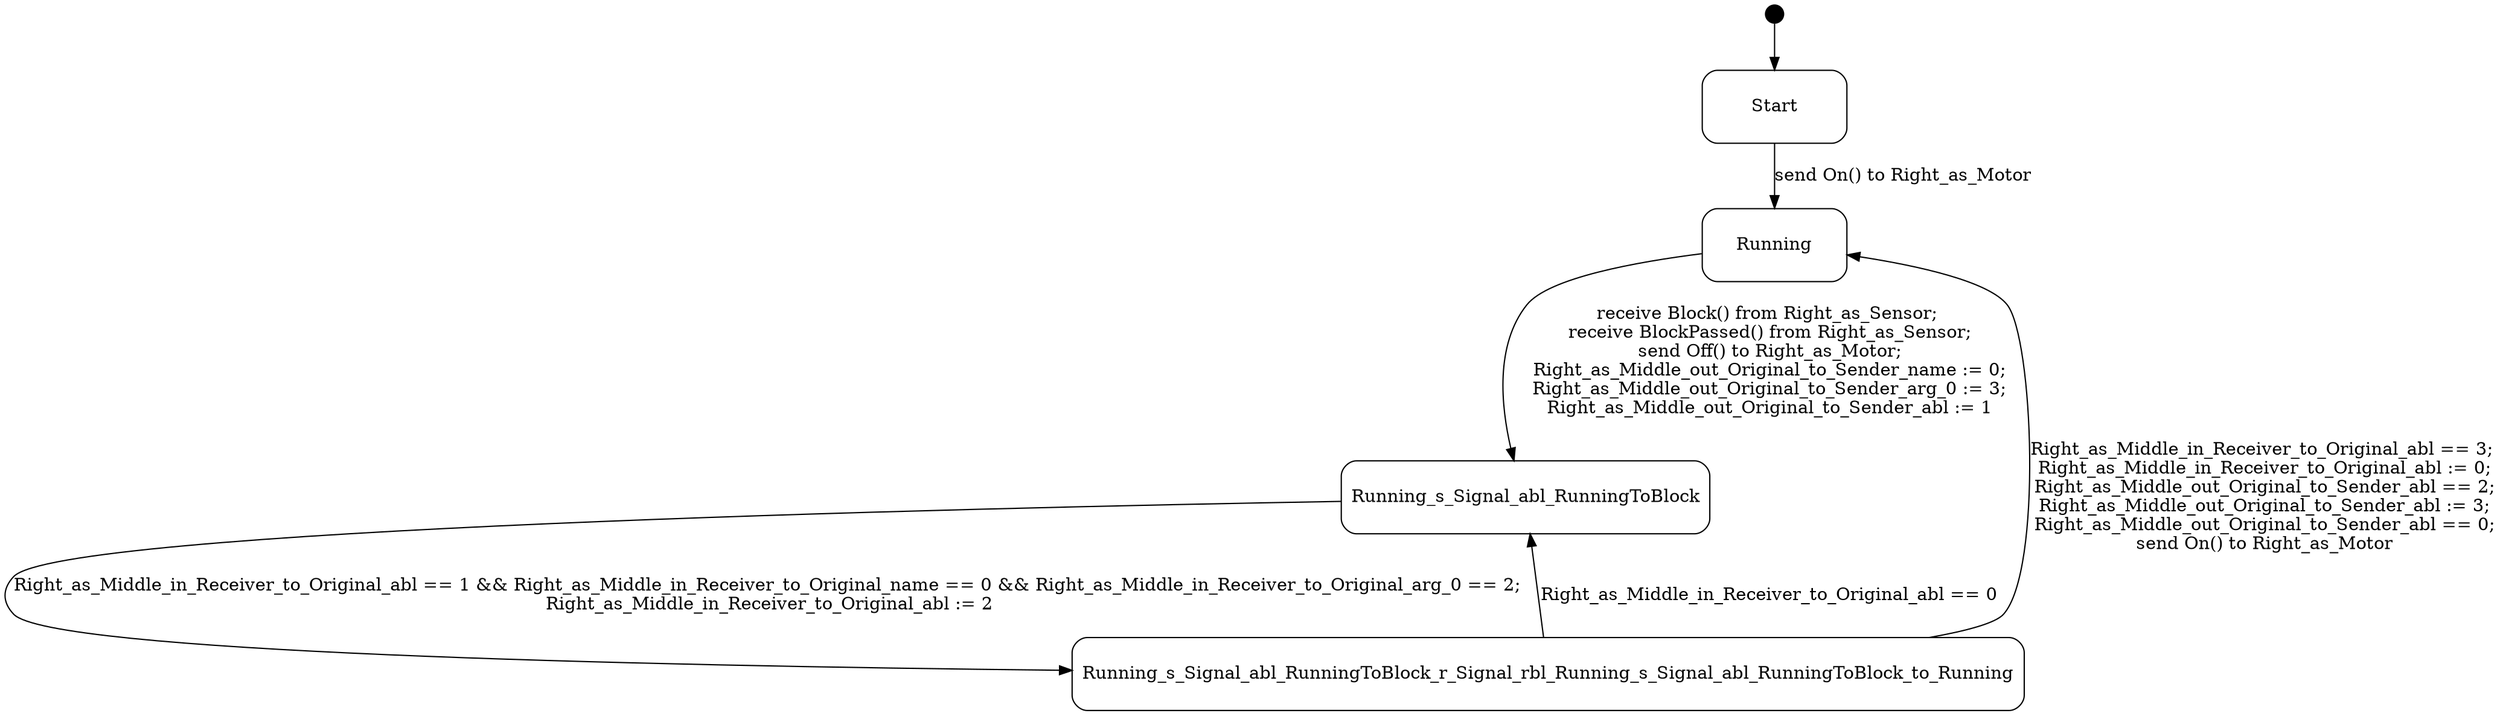 digraph Right_as_Single {
  compound = true;
  rank = LR;
node [shape = "point", height = "0.2"] Start_extra node [shape = "Mrecord", height = "0.8", width = "1.6"] Start Start_extra -> Start

node [shape = "Mrecord", height = "0.8", width = "1.6"] Running
node [shape = "Mrecord", height = "0.8", width = "1.6"] Running_s_Signal_abl_RunningToBlock
node [shape = "Mrecord", height = "0.8", width = "1.6"] Running_s_Signal_abl_RunningToBlock_r_Signal_rbl_Running_s_Signal_abl_RunningToBlock_to_Running



Start -> Running [label = "send On() to Right_as_Motor"];

Running -> Running_s_Signal_abl_RunningToBlock [label = "receive Block() from Right_as_Sensor;\n receive BlockPassed() from Right_as_Sensor;\n send Off() to Right_as_Motor;\n Right_as_Middle_out_Original_to_Sender_name := 0;\n Right_as_Middle_out_Original_to_Sender_arg_0 := 3;\n Right_as_Middle_out_Original_to_Sender_abl := 1"];

Running_s_Signal_abl_RunningToBlock -> Running_s_Signal_abl_RunningToBlock_r_Signal_rbl_Running_s_Signal_abl_RunningToBlock_to_Running [label = "Right_as_Middle_in_Receiver_to_Original_abl == 1 && Right_as_Middle_in_Receiver_to_Original_name == 0 && Right_as_Middle_in_Receiver_to_Original_arg_0 == 2;\n Right_as_Middle_in_Receiver_to_Original_abl := 2"];

Running_s_Signal_abl_RunningToBlock_r_Signal_rbl_Running_s_Signal_abl_RunningToBlock_to_Running -> Running [label = "Right_as_Middle_in_Receiver_to_Original_abl == 3;\n Right_as_Middle_in_Receiver_to_Original_abl := 0;\n Right_as_Middle_out_Original_to_Sender_abl == 2;\n Right_as_Middle_out_Original_to_Sender_abl := 3;\n Right_as_Middle_out_Original_to_Sender_abl == 0;\n send On() to Right_as_Motor"];

Running_s_Signal_abl_RunningToBlock_r_Signal_rbl_Running_s_Signal_abl_RunningToBlock_to_Running -> Running_s_Signal_abl_RunningToBlock [label = "Right_as_Middle_in_Receiver_to_Original_abl == 0"];

}
